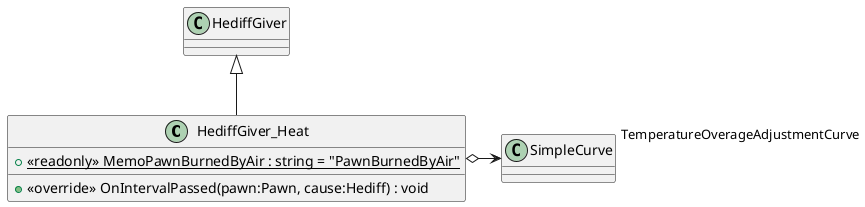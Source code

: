@startuml
class HediffGiver_Heat {
    + {static} <<readonly>> MemoPawnBurnedByAir : string = "PawnBurnedByAir"
    + <<override>> OnIntervalPassed(pawn:Pawn, cause:Hediff) : void
}
HediffGiver <|-- HediffGiver_Heat
HediffGiver_Heat o-> "TemperatureOverageAdjustmentCurve" SimpleCurve
@enduml

